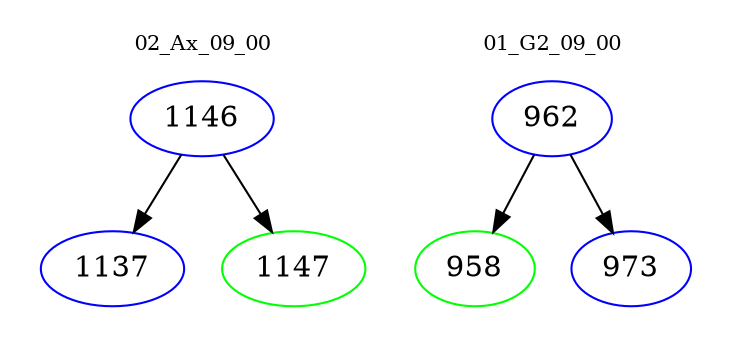 digraph{
subgraph cluster_0 {
color = white
label = "02_Ax_09_00";
fontsize=10;
T0_1146 [label="1146", color="blue"]
T0_1146 -> T0_1137 [color="black"]
T0_1137 [label="1137", color="blue"]
T0_1146 -> T0_1147 [color="black"]
T0_1147 [label="1147", color="green"]
}
subgraph cluster_1 {
color = white
label = "01_G2_09_00";
fontsize=10;
T1_962 [label="962", color="blue"]
T1_962 -> T1_958 [color="black"]
T1_958 [label="958", color="green"]
T1_962 -> T1_973 [color="black"]
T1_973 [label="973", color="blue"]
}
}
